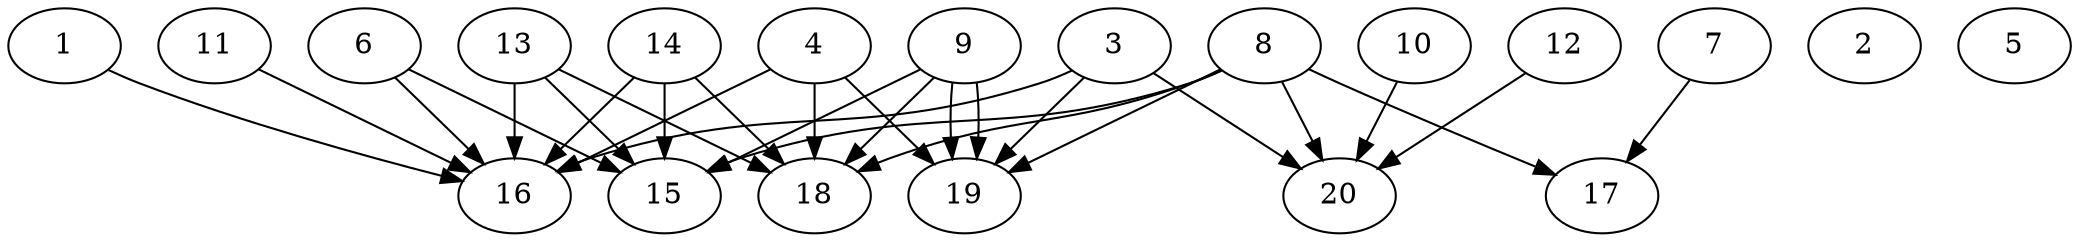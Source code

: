 // DAG automatically generated by daggen at Wed Jul 24 21:26:16 2019
// ./daggen --dot -n 20 --ccr 0.3 --fat 0.8 --regular 0.5 --density 0.5 --mindata 5242880 --maxdata 52428800 
digraph G {
  1 [size="114189653", alpha="0.01", expect_size="34256896"] 
  1 -> 16 [size ="34256896"]
  2 [size="165096107", alpha="0.09", expect_size="49528832"] 
  3 [size="117698560", alpha="0.04", expect_size="35309568"] 
  3 -> 16 [size ="35309568"]
  3 -> 19 [size ="35309568"]
  3 -> 20 [size ="35309568"]
  4 [size="62153387", alpha="0.12", expect_size="18646016"] 
  4 -> 16 [size ="18646016"]
  4 -> 18 [size ="18646016"]
  4 -> 19 [size ="18646016"]
  5 [size="52510720", alpha="0.13", expect_size="15753216"] 
  6 [size="88763733", alpha="0.12", expect_size="26629120"] 
  6 -> 15 [size ="26629120"]
  6 -> 16 [size ="26629120"]
  7 [size="145838080", alpha="0.10", expect_size="43751424"] 
  7 -> 17 [size ="43751424"]
  8 [size="154497707", alpha="0.11", expect_size="46349312"] 
  8 -> 15 [size ="46349312"]
  8 -> 17 [size ="46349312"]
  8 -> 18 [size ="46349312"]
  8 -> 19 [size ="46349312"]
  8 -> 20 [size ="46349312"]
  9 [size="54340267", alpha="0.19", expect_size="16302080"] 
  9 -> 15 [size ="16302080"]
  9 -> 18 [size ="16302080"]
  9 -> 19 [size ="16302080"]
  9 -> 19 [size ="16302080"]
  10 [size="149425493", alpha="0.17", expect_size="44827648"] 
  10 -> 20 [size ="44827648"]
  11 [size="45431467", alpha="0.05", expect_size="13629440"] 
  11 -> 16 [size ="13629440"]
  12 [size="54019413", alpha="0.13", expect_size="16205824"] 
  12 -> 20 [size ="16205824"]
  13 [size="126228480", alpha="0.16", expect_size="37868544"] 
  13 -> 15 [size ="37868544"]
  13 -> 16 [size ="37868544"]
  13 -> 18 [size ="37868544"]
  14 [size="160563200", alpha="0.19", expect_size="48168960"] 
  14 -> 15 [size ="48168960"]
  14 -> 16 [size ="48168960"]
  14 -> 18 [size ="48168960"]
  15 [size="94873600", alpha="0.10", expect_size="28462080"] 
  16 [size="43588267", alpha="0.03", expect_size="13076480"] 
  17 [size="141496320", alpha="0.05", expect_size="42448896"] 
  18 [size="64068267", alpha="0.13", expect_size="19220480"] 
  19 [size="151947947", alpha="0.04", expect_size="45584384"] 
  20 [size="140434773", alpha="0.14", expect_size="42130432"] 
}
